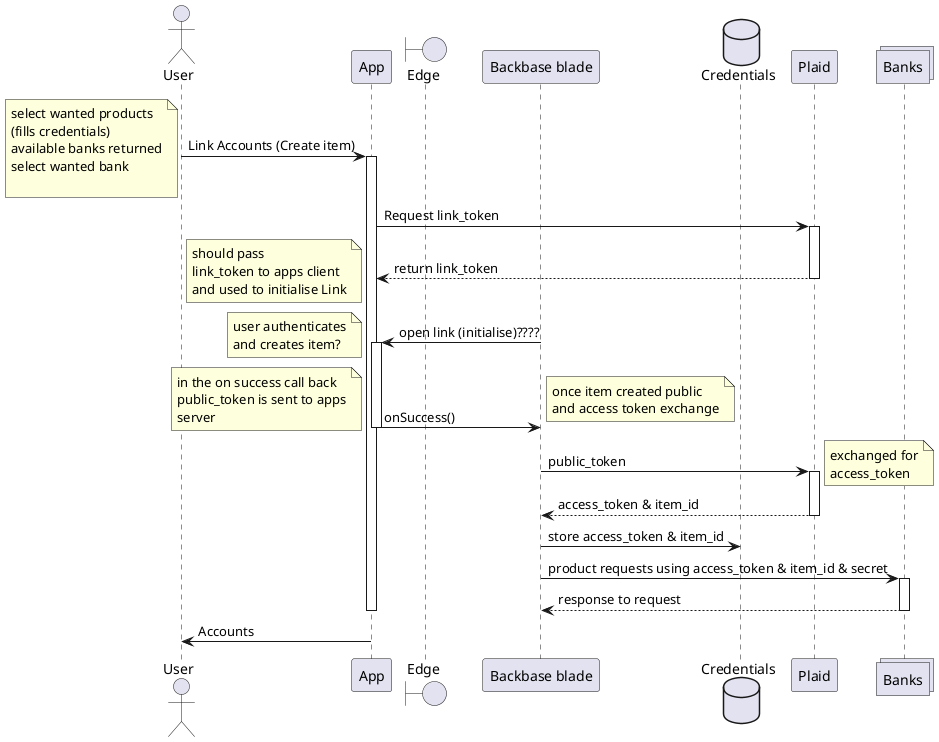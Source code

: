 @startuml


actor User as U
participant App as A
boundary Edge as E
participant "Backbase blade" as BB
database Credentials as C
participant Plaid as P
collections Banks


U -> A: Link Accounts (Create item)
note left
select wanted products
(fills credentials)
available banks returned
select wanted bank

end note
activate A

A->P: Request link_token
activate P
P-->A:return link_token
deactivate P

note left
should pass
link_token to apps client
and used to initialise Link
end note

BB->A:open link (initialise)????
activate A

note left
user authenticates
and creates item?
end note

A->BB:onSuccess()
note right
once item created public
and access token exchange
end note
deactivate A

note left
in the on success call back
public_token is sent to apps
server
end note

BB->P: public_token
activate P

note right
exchanged for
access_token
end note

P-->BB: access_token & item_id
deactivate P

BB->C: store access_token & item_id
BB->Banks:product requests using access_token & item_id & secret
activate Banks
Banks--> BB: response to request
deactivate Banks
deactivate A
A -> U: Accounts

@enduml